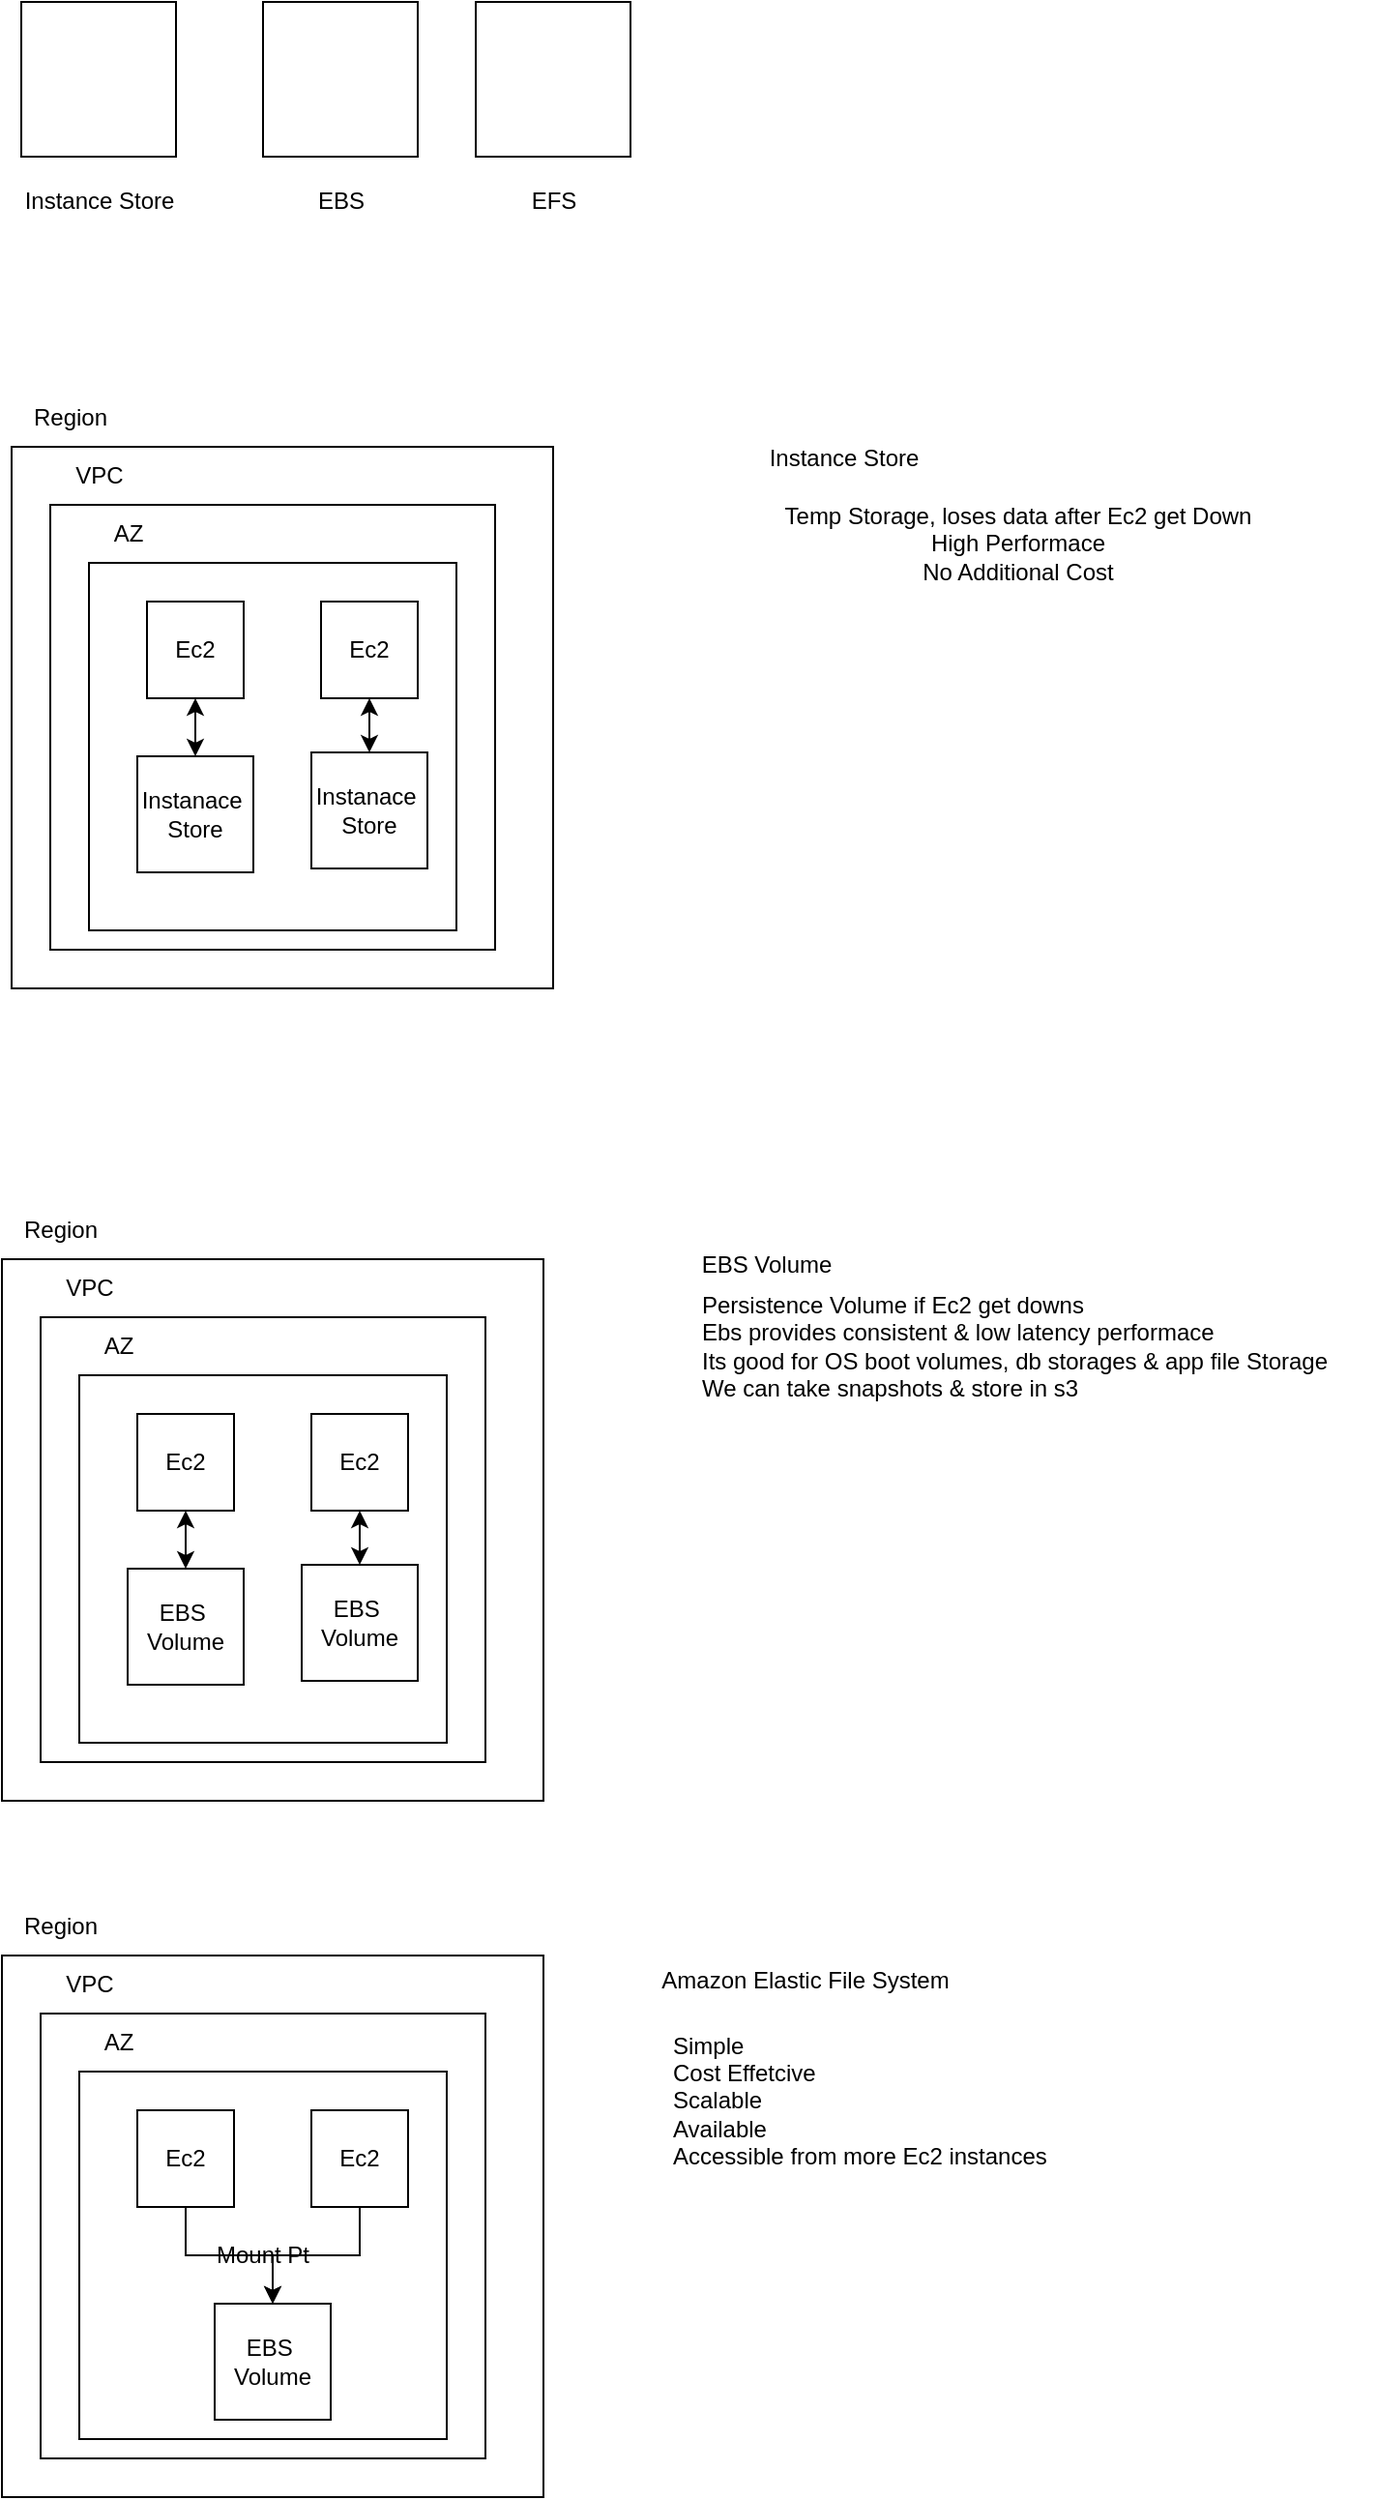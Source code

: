 <mxfile version="27.2.0">
  <diagram id="htYQ15RylqfhqE9Nk0gL" name="Storage">
    <mxGraphModel dx="1665" dy="743" grid="1" gridSize="10" guides="1" tooltips="1" connect="1" arrows="1" fold="1" page="1" pageScale="1" pageWidth="850" pageHeight="1100" math="0" shadow="0">
      <root>
        <mxCell id="0" />
        <mxCell id="1" parent="0" />
        <mxCell id="mUhUNBeNzGYd8A6W79f1-1" value="" style="whiteSpace=wrap;html=1;aspect=fixed;" vertex="1" parent="1">
          <mxGeometry x="75" y="40" width="80" height="80" as="geometry" />
        </mxCell>
        <mxCell id="mUhUNBeNzGYd8A6W79f1-2" value="Instance Store" style="text;html=1;align=center;verticalAlign=middle;resizable=0;points=[];autosize=1;strokeColor=none;fillColor=none;" vertex="1" parent="1">
          <mxGeometry x="65" y="128" width="100" height="30" as="geometry" />
        </mxCell>
        <mxCell id="mUhUNBeNzGYd8A6W79f1-3" value="" style="whiteSpace=wrap;html=1;aspect=fixed;" vertex="1" parent="1">
          <mxGeometry x="200" y="40" width="80" height="80" as="geometry" />
        </mxCell>
        <mxCell id="mUhUNBeNzGYd8A6W79f1-4" value="EBS" style="text;html=1;align=center;verticalAlign=middle;resizable=0;points=[];autosize=1;strokeColor=none;fillColor=none;" vertex="1" parent="1">
          <mxGeometry x="215" y="128" width="50" height="30" as="geometry" />
        </mxCell>
        <mxCell id="mUhUNBeNzGYd8A6W79f1-5" value="" style="whiteSpace=wrap;html=1;aspect=fixed;" vertex="1" parent="1">
          <mxGeometry x="310" y="40" width="80" height="80" as="geometry" />
        </mxCell>
        <mxCell id="mUhUNBeNzGYd8A6W79f1-6" value="EFS" style="text;html=1;align=center;verticalAlign=middle;resizable=0;points=[];autosize=1;strokeColor=none;fillColor=none;" vertex="1" parent="1">
          <mxGeometry x="325" y="128" width="50" height="30" as="geometry" />
        </mxCell>
        <mxCell id="mUhUNBeNzGYd8A6W79f1-7" value="" style="whiteSpace=wrap;html=1;aspect=fixed;" vertex="1" parent="1">
          <mxGeometry x="70" y="270" width="280" height="280" as="geometry" />
        </mxCell>
        <mxCell id="mUhUNBeNzGYd8A6W79f1-8" value="" style="whiteSpace=wrap;html=1;aspect=fixed;" vertex="1" parent="1">
          <mxGeometry x="90" y="300" width="230" height="230" as="geometry" />
        </mxCell>
        <mxCell id="mUhUNBeNzGYd8A6W79f1-9" value="Region" style="text;html=1;align=center;verticalAlign=middle;resizable=0;points=[];autosize=1;strokeColor=none;fillColor=none;" vertex="1" parent="1">
          <mxGeometry x="70" y="240" width="60" height="30" as="geometry" />
        </mxCell>
        <mxCell id="mUhUNBeNzGYd8A6W79f1-10" value="VPC" style="text;html=1;align=center;verticalAlign=middle;resizable=0;points=[];autosize=1;strokeColor=none;fillColor=none;" vertex="1" parent="1">
          <mxGeometry x="90" y="270" width="50" height="30" as="geometry" />
        </mxCell>
        <mxCell id="mUhUNBeNzGYd8A6W79f1-11" value="AZ" style="text;html=1;align=center;verticalAlign=middle;resizable=0;points=[];autosize=1;strokeColor=none;fillColor=none;" vertex="1" parent="1">
          <mxGeometry x="110" y="300" width="40" height="30" as="geometry" />
        </mxCell>
        <mxCell id="mUhUNBeNzGYd8A6W79f1-14" value="" style="whiteSpace=wrap;html=1;aspect=fixed;" vertex="1" parent="1">
          <mxGeometry x="110" y="330" width="190" height="190" as="geometry" />
        </mxCell>
        <mxCell id="mUhUNBeNzGYd8A6W79f1-16" value="Ec2" style="whiteSpace=wrap;html=1;aspect=fixed;" vertex="1" parent="1">
          <mxGeometry x="140" y="350" width="50" height="50" as="geometry" />
        </mxCell>
        <mxCell id="mUhUNBeNzGYd8A6W79f1-18" value="&lt;span style=&quot;text-wrap-mode: nowrap;&quot;&gt;Instanace&amp;nbsp;&lt;/span&gt;&lt;div&gt;&lt;span style=&quot;text-wrap-mode: nowrap;&quot;&gt;Store&lt;/span&gt;&lt;/div&gt;" style="whiteSpace=wrap;html=1;aspect=fixed;" vertex="1" parent="1">
          <mxGeometry x="135" y="430" width="60" height="60" as="geometry" />
        </mxCell>
        <mxCell id="mUhUNBeNzGYd8A6W79f1-20" value="" style="endArrow=classic;startArrow=classic;html=1;rounded=0;exitX=0.5;exitY=0;exitDx=0;exitDy=0;entryX=0.5;entryY=1;entryDx=0;entryDy=0;" edge="1" parent="1" source="mUhUNBeNzGYd8A6W79f1-18" target="mUhUNBeNzGYd8A6W79f1-16">
          <mxGeometry width="50" height="50" relative="1" as="geometry">
            <mxPoint x="400" y="410" as="sourcePoint" />
            <mxPoint x="450" y="360" as="targetPoint" />
          </mxGeometry>
        </mxCell>
        <mxCell id="mUhUNBeNzGYd8A6W79f1-23" value="Ec2" style="whiteSpace=wrap;html=1;aspect=fixed;" vertex="1" parent="1">
          <mxGeometry x="230" y="350" width="50" height="50" as="geometry" />
        </mxCell>
        <mxCell id="mUhUNBeNzGYd8A6W79f1-24" value="&lt;span style=&quot;text-wrap-mode: nowrap;&quot;&gt;Instanace&amp;nbsp;&lt;/span&gt;&lt;div&gt;&lt;span style=&quot;text-wrap-mode: nowrap;&quot;&gt;Store&lt;/span&gt;&lt;/div&gt;" style="whiteSpace=wrap;html=1;aspect=fixed;" vertex="1" parent="1">
          <mxGeometry x="225" y="428" width="60" height="60" as="geometry" />
        </mxCell>
        <mxCell id="mUhUNBeNzGYd8A6W79f1-25" value="" style="endArrow=classic;startArrow=classic;html=1;rounded=0;exitX=0.5;exitY=0;exitDx=0;exitDy=0;entryX=0.5;entryY=1;entryDx=0;entryDy=0;" edge="1" parent="1" source="mUhUNBeNzGYd8A6W79f1-24" target="mUhUNBeNzGYd8A6W79f1-23">
          <mxGeometry width="50" height="50" relative="1" as="geometry">
            <mxPoint x="270" y="480" as="sourcePoint" />
            <mxPoint x="270" y="440" as="targetPoint" />
          </mxGeometry>
        </mxCell>
        <mxCell id="mUhUNBeNzGYd8A6W79f1-26" value="Instance Store&lt;div&gt;&lt;br&gt;&lt;/div&gt;" style="text;html=1;align=center;verticalAlign=middle;resizable=0;points=[];autosize=1;strokeColor=none;fillColor=none;" vertex="1" parent="1">
          <mxGeometry x="450" y="263" width="100" height="40" as="geometry" />
        </mxCell>
        <mxCell id="mUhUNBeNzGYd8A6W79f1-27" value="Temp Storage, loses data after Ec2 get Down&lt;div&gt;High Performace&lt;/div&gt;&lt;div&gt;No Additional Cost&lt;/div&gt;" style="text;html=1;align=center;verticalAlign=middle;resizable=0;points=[];autosize=1;strokeColor=none;fillColor=none;" vertex="1" parent="1">
          <mxGeometry x="460" y="290" width="260" height="60" as="geometry" />
        </mxCell>
        <mxCell id="mUhUNBeNzGYd8A6W79f1-28" value="" style="whiteSpace=wrap;html=1;aspect=fixed;" vertex="1" parent="1">
          <mxGeometry x="65" y="690" width="280" height="280" as="geometry" />
        </mxCell>
        <mxCell id="mUhUNBeNzGYd8A6W79f1-29" value="" style="whiteSpace=wrap;html=1;aspect=fixed;" vertex="1" parent="1">
          <mxGeometry x="85" y="720" width="230" height="230" as="geometry" />
        </mxCell>
        <mxCell id="mUhUNBeNzGYd8A6W79f1-30" value="Region" style="text;html=1;align=center;verticalAlign=middle;resizable=0;points=[];autosize=1;strokeColor=none;fillColor=none;" vertex="1" parent="1">
          <mxGeometry x="65" y="660" width="60" height="30" as="geometry" />
        </mxCell>
        <mxCell id="mUhUNBeNzGYd8A6W79f1-31" value="VPC" style="text;html=1;align=center;verticalAlign=middle;resizable=0;points=[];autosize=1;strokeColor=none;fillColor=none;" vertex="1" parent="1">
          <mxGeometry x="85" y="690" width="50" height="30" as="geometry" />
        </mxCell>
        <mxCell id="mUhUNBeNzGYd8A6W79f1-32" value="AZ" style="text;html=1;align=center;verticalAlign=middle;resizable=0;points=[];autosize=1;strokeColor=none;fillColor=none;" vertex="1" parent="1">
          <mxGeometry x="105" y="720" width="40" height="30" as="geometry" />
        </mxCell>
        <mxCell id="mUhUNBeNzGYd8A6W79f1-33" value="" style="whiteSpace=wrap;html=1;aspect=fixed;" vertex="1" parent="1">
          <mxGeometry x="105" y="750" width="190" height="190" as="geometry" />
        </mxCell>
        <mxCell id="mUhUNBeNzGYd8A6W79f1-34" value="Ec2" style="whiteSpace=wrap;html=1;aspect=fixed;" vertex="1" parent="1">
          <mxGeometry x="135" y="770" width="50" height="50" as="geometry" />
        </mxCell>
        <mxCell id="mUhUNBeNzGYd8A6W79f1-35" value="&lt;span style=&quot;text-wrap-mode: nowrap;&quot;&gt;EBS&amp;nbsp;&lt;/span&gt;&lt;div&gt;&lt;span style=&quot;text-wrap-mode: nowrap;&quot;&gt;Volume&lt;/span&gt;&lt;/div&gt;" style="whiteSpace=wrap;html=1;aspect=fixed;" vertex="1" parent="1">
          <mxGeometry x="130" y="850" width="60" height="60" as="geometry" />
        </mxCell>
        <mxCell id="mUhUNBeNzGYd8A6W79f1-36" value="" style="endArrow=classic;startArrow=classic;html=1;rounded=0;exitX=0.5;exitY=0;exitDx=0;exitDy=0;entryX=0.5;entryY=1;entryDx=0;entryDy=0;" edge="1" parent="1" source="mUhUNBeNzGYd8A6W79f1-35" target="mUhUNBeNzGYd8A6W79f1-34">
          <mxGeometry width="50" height="50" relative="1" as="geometry">
            <mxPoint x="395" y="830" as="sourcePoint" />
            <mxPoint x="445" y="780" as="targetPoint" />
          </mxGeometry>
        </mxCell>
        <mxCell id="mUhUNBeNzGYd8A6W79f1-37" value="Ec2" style="whiteSpace=wrap;html=1;aspect=fixed;" vertex="1" parent="1">
          <mxGeometry x="225" y="770" width="50" height="50" as="geometry" />
        </mxCell>
        <mxCell id="mUhUNBeNzGYd8A6W79f1-38" value="&lt;span style=&quot;text-wrap-mode: nowrap;&quot;&gt;EBS&amp;nbsp;&lt;/span&gt;&lt;div&gt;&lt;span style=&quot;text-wrap-mode: nowrap;&quot;&gt;Volume&lt;/span&gt;&lt;/div&gt;" style="whiteSpace=wrap;html=1;aspect=fixed;" vertex="1" parent="1">
          <mxGeometry x="220" y="848" width="60" height="60" as="geometry" />
        </mxCell>
        <mxCell id="mUhUNBeNzGYd8A6W79f1-39" value="" style="endArrow=classic;startArrow=classic;html=1;rounded=0;exitX=0.5;exitY=0;exitDx=0;exitDy=0;entryX=0.5;entryY=1;entryDx=0;entryDy=0;" edge="1" parent="1" source="mUhUNBeNzGYd8A6W79f1-38" target="mUhUNBeNzGYd8A6W79f1-37">
          <mxGeometry width="50" height="50" relative="1" as="geometry">
            <mxPoint x="265" y="900" as="sourcePoint" />
            <mxPoint x="265" y="860" as="targetPoint" />
          </mxGeometry>
        </mxCell>
        <mxCell id="mUhUNBeNzGYd8A6W79f1-40" value="EBS Volume" style="text;html=1;align=center;verticalAlign=middle;resizable=0;points=[];autosize=1;strokeColor=none;fillColor=none;" vertex="1" parent="1">
          <mxGeometry x="415" y="678" width="90" height="30" as="geometry" />
        </mxCell>
        <mxCell id="mUhUNBeNzGYd8A6W79f1-41" value="&lt;div&gt;Persistence Volume if Ec2 get downs&lt;/div&gt;&lt;div&gt;Ebs provides consistent &amp;amp; low latency performace&lt;/div&gt;Its good for OS boot volumes, db storages &amp;amp; app file Storage&lt;div&gt;We can take snapshots &amp;amp; store in s3&lt;/div&gt;" style="text;html=1;align=left;verticalAlign=middle;resizable=0;points=[];autosize=1;strokeColor=none;fillColor=none;" vertex="1" parent="1">
          <mxGeometry x="425" y="700" width="350" height="70" as="geometry" />
        </mxCell>
        <mxCell id="mUhUNBeNzGYd8A6W79f1-42" value="" style="whiteSpace=wrap;html=1;aspect=fixed;" vertex="1" parent="1">
          <mxGeometry x="65" y="1050" width="280" height="280" as="geometry" />
        </mxCell>
        <mxCell id="mUhUNBeNzGYd8A6W79f1-43" value="" style="whiteSpace=wrap;html=1;aspect=fixed;" vertex="1" parent="1">
          <mxGeometry x="85" y="1080" width="230" height="230" as="geometry" />
        </mxCell>
        <mxCell id="mUhUNBeNzGYd8A6W79f1-44" value="Region" style="text;html=1;align=center;verticalAlign=middle;resizable=0;points=[];autosize=1;strokeColor=none;fillColor=none;" vertex="1" parent="1">
          <mxGeometry x="65" y="1020" width="60" height="30" as="geometry" />
        </mxCell>
        <mxCell id="mUhUNBeNzGYd8A6W79f1-45" value="VPC" style="text;html=1;align=center;verticalAlign=middle;resizable=0;points=[];autosize=1;strokeColor=none;fillColor=none;" vertex="1" parent="1">
          <mxGeometry x="85" y="1050" width="50" height="30" as="geometry" />
        </mxCell>
        <mxCell id="mUhUNBeNzGYd8A6W79f1-46" value="AZ" style="text;html=1;align=center;verticalAlign=middle;resizable=0;points=[];autosize=1;strokeColor=none;fillColor=none;" vertex="1" parent="1">
          <mxGeometry x="105" y="1080" width="40" height="30" as="geometry" />
        </mxCell>
        <mxCell id="mUhUNBeNzGYd8A6W79f1-47" value="Mount Pt" style="whiteSpace=wrap;html=1;aspect=fixed;" vertex="1" parent="1">
          <mxGeometry x="105" y="1110" width="190" height="190" as="geometry" />
        </mxCell>
        <mxCell id="mUhUNBeNzGYd8A6W79f1-54" value="" style="edgeStyle=orthogonalEdgeStyle;rounded=0;orthogonalLoop=1;jettySize=auto;html=1;" edge="1" parent="1" source="mUhUNBeNzGYd8A6W79f1-48" target="mUhUNBeNzGYd8A6W79f1-49">
          <mxGeometry relative="1" as="geometry" />
        </mxCell>
        <mxCell id="mUhUNBeNzGYd8A6W79f1-48" value="Ec2" style="whiteSpace=wrap;html=1;aspect=fixed;" vertex="1" parent="1">
          <mxGeometry x="135" y="1130" width="50" height="50" as="geometry" />
        </mxCell>
        <mxCell id="mUhUNBeNzGYd8A6W79f1-49" value="&lt;span style=&quot;text-wrap-mode: nowrap;&quot;&gt;EBS&amp;nbsp;&lt;/span&gt;&lt;div&gt;&lt;span style=&quot;text-wrap-mode: nowrap;&quot;&gt;Volume&lt;/span&gt;&lt;/div&gt;" style="whiteSpace=wrap;html=1;aspect=fixed;" vertex="1" parent="1">
          <mxGeometry x="175" y="1230" width="60" height="60" as="geometry" />
        </mxCell>
        <mxCell id="mUhUNBeNzGYd8A6W79f1-55" value="" style="edgeStyle=orthogonalEdgeStyle;rounded=0;orthogonalLoop=1;jettySize=auto;html=1;" edge="1" parent="1" source="mUhUNBeNzGYd8A6W79f1-51" target="mUhUNBeNzGYd8A6W79f1-49">
          <mxGeometry relative="1" as="geometry" />
        </mxCell>
        <mxCell id="mUhUNBeNzGYd8A6W79f1-51" value="Ec2" style="whiteSpace=wrap;html=1;aspect=fixed;" vertex="1" parent="1">
          <mxGeometry x="225" y="1130" width="50" height="50" as="geometry" />
        </mxCell>
        <mxCell id="mUhUNBeNzGYd8A6W79f1-56" value="Amazon Elastic File System" style="text;html=1;align=center;verticalAlign=middle;resizable=0;points=[];autosize=1;strokeColor=none;fillColor=none;" vertex="1" parent="1">
          <mxGeometry x="395" y="1048" width="170" height="30" as="geometry" />
        </mxCell>
        <mxCell id="mUhUNBeNzGYd8A6W79f1-57" value="Simple&lt;div&gt;Cost Effetcive&lt;/div&gt;&lt;div&gt;Scalable&lt;/div&gt;&lt;div&gt;Available&lt;/div&gt;&lt;div&gt;Accessible from more Ec2 instances&lt;/div&gt;" style="text;html=1;align=left;verticalAlign=middle;resizable=0;points=[];autosize=1;strokeColor=none;fillColor=none;" vertex="1" parent="1">
          <mxGeometry x="410" y="1080" width="220" height="90" as="geometry" />
        </mxCell>
      </root>
    </mxGraphModel>
  </diagram>
</mxfile>

